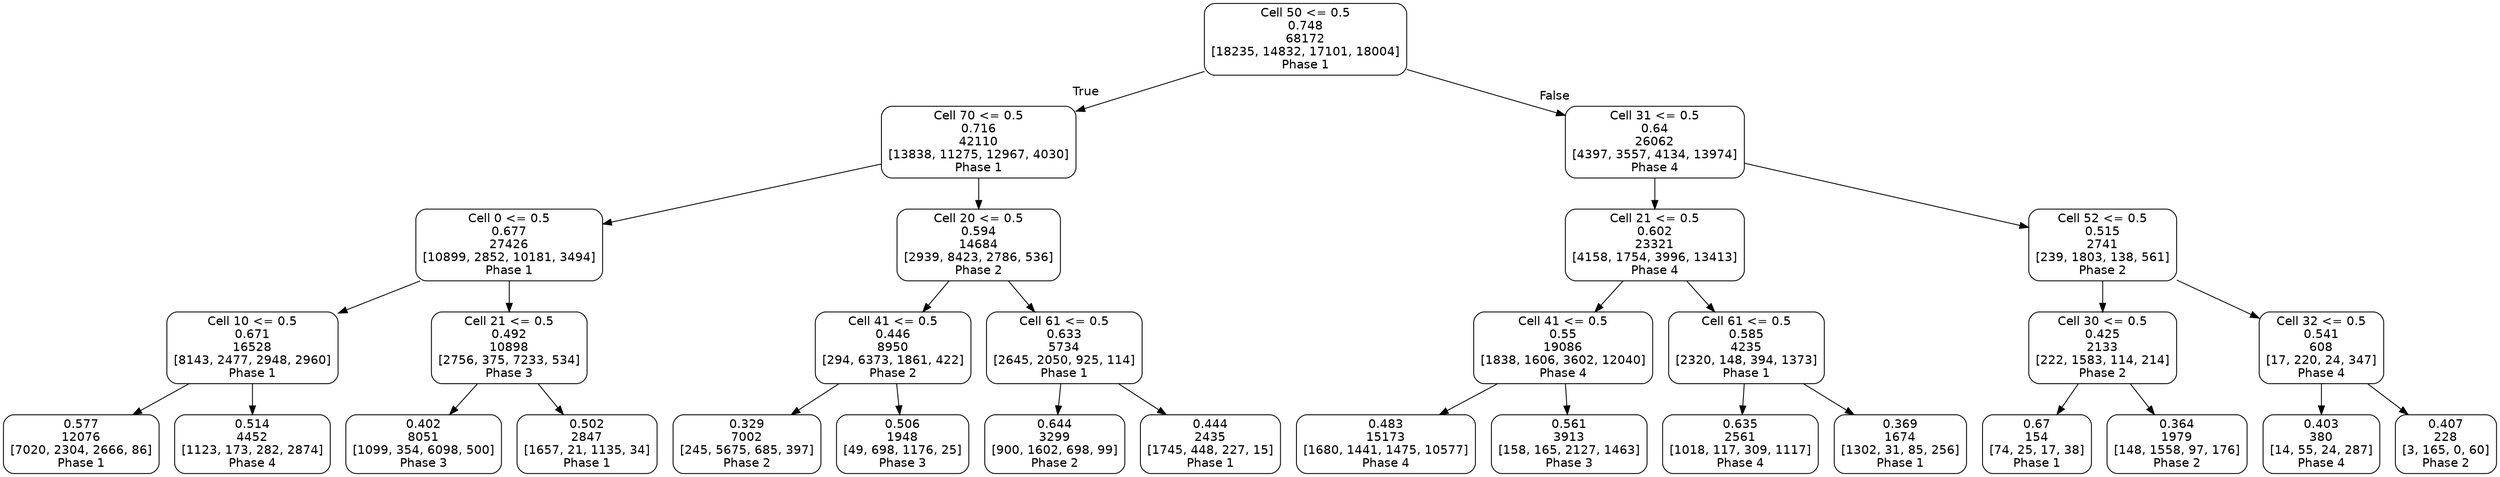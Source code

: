 digraph Tree {
node [shape=box, style="rounded", color="black", fontname=helvetica] ;
edge [fontname=helvetica] ;
0 [label="Cell 50 <= 0.5\n0.748\n68172\n[18235, 14832, 17101, 18004]\nPhase 1"] ;
1 [label="Cell 70 <= 0.5\n0.716\n42110\n[13838, 11275, 12967, 4030]\nPhase 1"] ;
0 -> 1 [labeldistance=2.5, labelangle=45, headlabel="True"] ;
2 [label="Cell 0 <= 0.5\n0.677\n27426\n[10899, 2852, 10181, 3494]\nPhase 1"] ;
1 -> 2 ;
3 [label="Cell 10 <= 0.5\n0.671\n16528\n[8143, 2477, 2948, 2960]\nPhase 1"] ;
2 -> 3 ;
4 [label="0.577\n12076\n[7020, 2304, 2666, 86]\nPhase 1"] ;
3 -> 4 ;
5 [label="0.514\n4452\n[1123, 173, 282, 2874]\nPhase 4"] ;
3 -> 5 ;
6 [label="Cell 21 <= 0.5\n0.492\n10898\n[2756, 375, 7233, 534]\nPhase 3"] ;
2 -> 6 ;
7 [label="0.402\n8051\n[1099, 354, 6098, 500]\nPhase 3"] ;
6 -> 7 ;
8 [label="0.502\n2847\n[1657, 21, 1135, 34]\nPhase 1"] ;
6 -> 8 ;
9 [label="Cell 20 <= 0.5\n0.594\n14684\n[2939, 8423, 2786, 536]\nPhase 2"] ;
1 -> 9 ;
10 [label="Cell 41 <= 0.5\n0.446\n8950\n[294, 6373, 1861, 422]\nPhase 2"] ;
9 -> 10 ;
11 [label="0.329\n7002\n[245, 5675, 685, 397]\nPhase 2"] ;
10 -> 11 ;
12 [label="0.506\n1948\n[49, 698, 1176, 25]\nPhase 3"] ;
10 -> 12 ;
13 [label="Cell 61 <= 0.5\n0.633\n5734\n[2645, 2050, 925, 114]\nPhase 1"] ;
9 -> 13 ;
14 [label="0.644\n3299\n[900, 1602, 698, 99]\nPhase 2"] ;
13 -> 14 ;
15 [label="0.444\n2435\n[1745, 448, 227, 15]\nPhase 1"] ;
13 -> 15 ;
16 [label="Cell 31 <= 0.5\n0.64\n26062\n[4397, 3557, 4134, 13974]\nPhase 4"] ;
0 -> 16 [labeldistance=2.5, labelangle=-45, headlabel="False"] ;
17 [label="Cell 21 <= 0.5\n0.602\n23321\n[4158, 1754, 3996, 13413]\nPhase 4"] ;
16 -> 17 ;
18 [label="Cell 41 <= 0.5\n0.55\n19086\n[1838, 1606, 3602, 12040]\nPhase 4"] ;
17 -> 18 ;
19 [label="0.483\n15173\n[1680, 1441, 1475, 10577]\nPhase 4"] ;
18 -> 19 ;
20 [label="0.561\n3913\n[158, 165, 2127, 1463]\nPhase 3"] ;
18 -> 20 ;
21 [label="Cell 61 <= 0.5\n0.585\n4235\n[2320, 148, 394, 1373]\nPhase 1"] ;
17 -> 21 ;
22 [label="0.635\n2561\n[1018, 117, 309, 1117]\nPhase 4"] ;
21 -> 22 ;
23 [label="0.369\n1674\n[1302, 31, 85, 256]\nPhase 1"] ;
21 -> 23 ;
24 [label="Cell 52 <= 0.5\n0.515\n2741\n[239, 1803, 138, 561]\nPhase 2"] ;
16 -> 24 ;
25 [label="Cell 30 <= 0.5\n0.425\n2133\n[222, 1583, 114, 214]\nPhase 2"] ;
24 -> 25 ;
26 [label="0.67\n154\n[74, 25, 17, 38]\nPhase 1"] ;
25 -> 26 ;
27 [label="0.364\n1979\n[148, 1558, 97, 176]\nPhase 2"] ;
25 -> 27 ;
28 [label="Cell 32 <= 0.5\n0.541\n608\n[17, 220, 24, 347]\nPhase 4"] ;
24 -> 28 ;
29 [label="0.403\n380\n[14, 55, 24, 287]\nPhase 4"] ;
28 -> 29 ;
30 [label="0.407\n228\n[3, 165, 0, 60]\nPhase 2"] ;
28 -> 30 ;
}